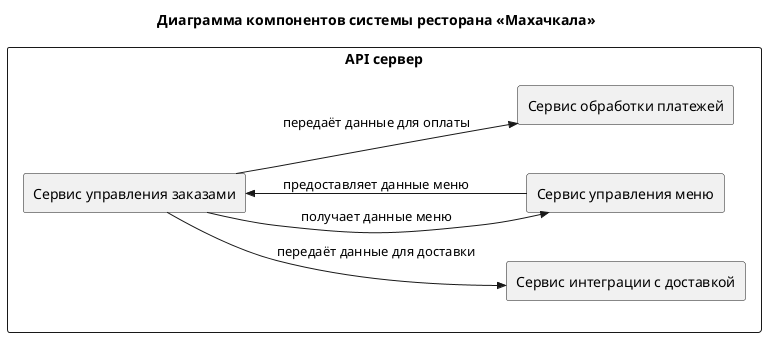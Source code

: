 @startuml
skinparam packageStyle rectangle
left to right direction

' Диаграмма компонентов
title Диаграмма компонентов системы ресторана «Махачкала»

rectangle "API сервер" {
  rectangle "Сервис управления заказами" as OS {
  }
  rectangle "Сервис управления меню" as MS {
  }
  rectangle "Сервис интеграции с доставкой" as DS {
  }
  rectangle "Сервис обработки платежей" as PS {
  }
}

OS -->> MS : получает данные меню
OS -->> DS : передаёт данные для доставки
OS -->> PS : передаёт данные для оплаты
MS -->> OS : предоставляет данные меню

@enduml
